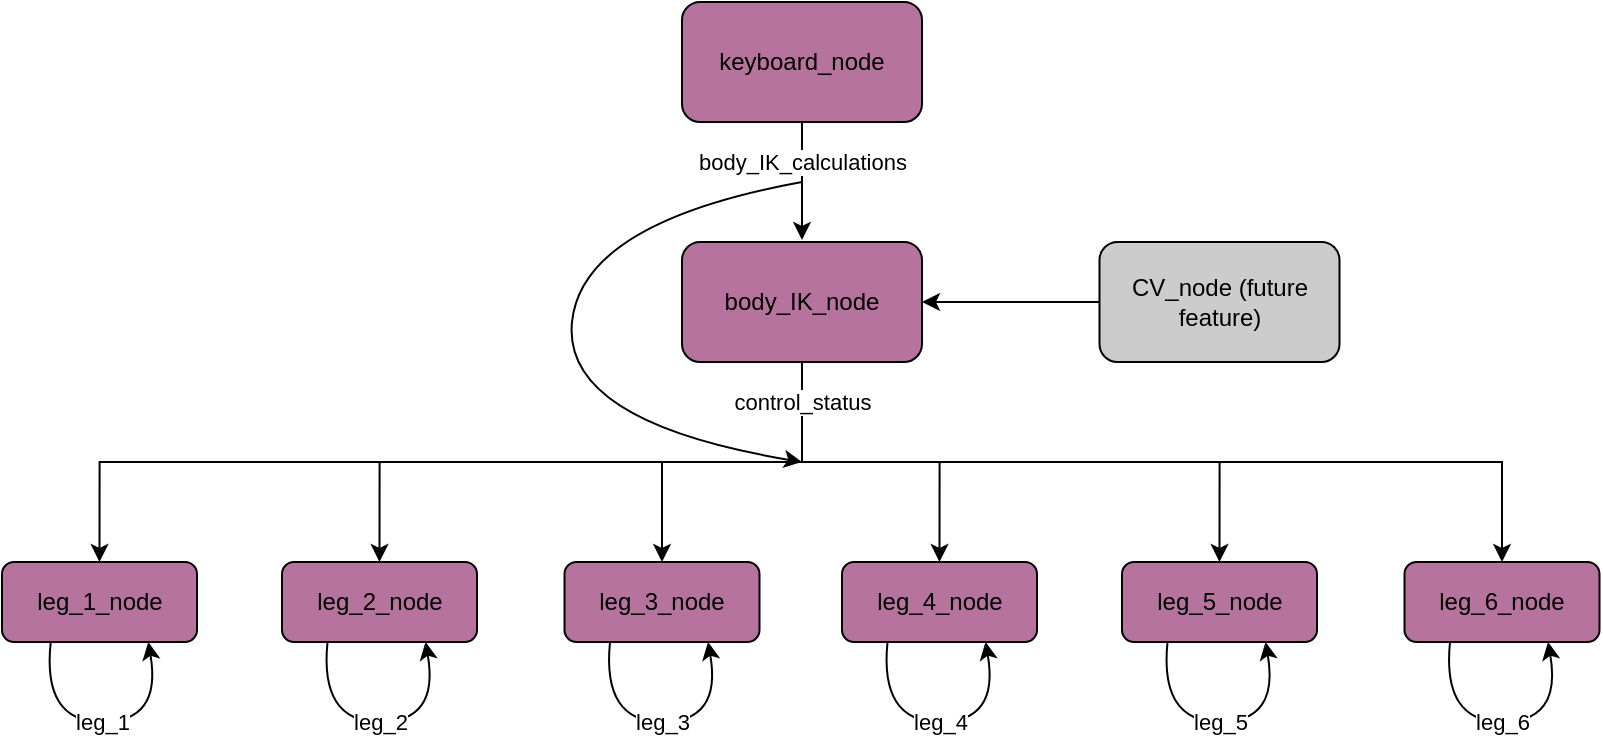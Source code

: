 <mxfile version="21.3.4" type="github">
  <diagram name="Strona-1" id="4Xbm-37L4mwFBQj9XzH_">
    <mxGraphModel dx="1301" dy="631" grid="1" gridSize="10" guides="1" tooltips="1" connect="1" arrows="1" fold="1" page="1" pageScale="1" pageWidth="827" pageHeight="1169" math="0" shadow="0">
      <root>
        <mxCell id="0" />
        <mxCell id="1" parent="0" />
        <mxCell id="R5YZa_4t7FbfqmxguwtJ-12" style="edgeStyle=orthogonalEdgeStyle;rounded=0;orthogonalLoop=1;jettySize=auto;html=1;entryX=0.5;entryY=0;entryDx=0;entryDy=0;" edge="1" parent="1" source="R5YZa_4t7FbfqmxguwtJ-1" target="R5YZa_4t7FbfqmxguwtJ-6">
          <mxGeometry relative="1" as="geometry" />
        </mxCell>
        <mxCell id="R5YZa_4t7FbfqmxguwtJ-13" style="edgeStyle=orthogonalEdgeStyle;rounded=0;orthogonalLoop=1;jettySize=auto;html=1;exitX=0.5;exitY=1;exitDx=0;exitDy=0;entryX=0.5;entryY=0;entryDx=0;entryDy=0;" edge="1" parent="1" source="R5YZa_4t7FbfqmxguwtJ-1" target="R5YZa_4t7FbfqmxguwtJ-11">
          <mxGeometry relative="1" as="geometry" />
        </mxCell>
        <mxCell id="R5YZa_4t7FbfqmxguwtJ-14" style="edgeStyle=orthogonalEdgeStyle;rounded=0;orthogonalLoop=1;jettySize=auto;html=1;exitX=0.5;exitY=1;exitDx=0;exitDy=0;entryX=0.5;entryY=0;entryDx=0;entryDy=0;" edge="1" parent="1" source="R5YZa_4t7FbfqmxguwtJ-1" target="R5YZa_4t7FbfqmxguwtJ-10">
          <mxGeometry relative="1" as="geometry" />
        </mxCell>
        <mxCell id="R5YZa_4t7FbfqmxguwtJ-15" style="edgeStyle=orthogonalEdgeStyle;rounded=0;orthogonalLoop=1;jettySize=auto;html=1;exitX=0.5;exitY=1;exitDx=0;exitDy=0;entryX=0.5;entryY=0;entryDx=0;entryDy=0;" edge="1" parent="1" source="R5YZa_4t7FbfqmxguwtJ-1" target="R5YZa_4t7FbfqmxguwtJ-9">
          <mxGeometry relative="1" as="geometry" />
        </mxCell>
        <mxCell id="R5YZa_4t7FbfqmxguwtJ-16" style="edgeStyle=orthogonalEdgeStyle;rounded=0;orthogonalLoop=1;jettySize=auto;html=1;exitX=0.5;exitY=1;exitDx=0;exitDy=0;entryX=0.5;entryY=0;entryDx=0;entryDy=0;" edge="1" parent="1" source="R5YZa_4t7FbfqmxguwtJ-1" target="R5YZa_4t7FbfqmxguwtJ-7">
          <mxGeometry relative="1" as="geometry" />
        </mxCell>
        <mxCell id="R5YZa_4t7FbfqmxguwtJ-17" style="edgeStyle=orthogonalEdgeStyle;rounded=0;orthogonalLoop=1;jettySize=auto;html=1;exitX=0.5;exitY=1;exitDx=0;exitDy=0;entryX=0.5;entryY=0;entryDx=0;entryDy=0;" edge="1" parent="1" source="R5YZa_4t7FbfqmxguwtJ-1" target="R5YZa_4t7FbfqmxguwtJ-8">
          <mxGeometry relative="1" as="geometry" />
        </mxCell>
        <mxCell id="R5YZa_4t7FbfqmxguwtJ-19" value="control_status" style="edgeLabel;html=1;align=center;verticalAlign=middle;resizable=0;points=[];" vertex="1" connectable="0" parent="R5YZa_4t7FbfqmxguwtJ-17">
          <mxGeometry x="-0.943" y="2" relative="1" as="geometry">
            <mxPoint x="-2" y="7" as="offset" />
          </mxGeometry>
        </mxCell>
        <mxCell id="R5YZa_4t7FbfqmxguwtJ-1" value="body_IK_node" style="rounded=1;whiteSpace=wrap;html=1;fillColor=#B5739D;" vertex="1" parent="1">
          <mxGeometry x="360" y="300" width="120" height="60" as="geometry" />
        </mxCell>
        <mxCell id="R5YZa_4t7FbfqmxguwtJ-3" value="body_IK_calculations" style="edgeStyle=orthogonalEdgeStyle;rounded=0;orthogonalLoop=1;jettySize=auto;html=1;" edge="1" parent="1">
          <mxGeometry x="-0.3" relative="1" as="geometry">
            <mxPoint x="420" y="239.0" as="sourcePoint" />
            <mxPoint x="420" y="299.0" as="targetPoint" />
            <mxPoint as="offset" />
          </mxGeometry>
        </mxCell>
        <mxCell id="R5YZa_4t7FbfqmxguwtJ-2" value="keyboard_node" style="rounded=1;whiteSpace=wrap;html=1;fillColor=#B5739D;" vertex="1" parent="1">
          <mxGeometry x="360" y="180" width="120" height="60" as="geometry" />
        </mxCell>
        <mxCell id="R5YZa_4t7FbfqmxguwtJ-6" value="leg_3_node" style="rounded=1;whiteSpace=wrap;html=1;fillColor=#B5739D;" vertex="1" parent="1">
          <mxGeometry x="301.25" y="460" width="97.5" height="40" as="geometry" />
        </mxCell>
        <mxCell id="R5YZa_4t7FbfqmxguwtJ-7" value="leg_2_node" style="rounded=1;whiteSpace=wrap;html=1;fillColor=#B5739D;" vertex="1" parent="1">
          <mxGeometry x="160" y="460" width="97.5" height="40" as="geometry" />
        </mxCell>
        <mxCell id="R5YZa_4t7FbfqmxguwtJ-8" value="leg_1_node&lt;br&gt;" style="rounded=1;whiteSpace=wrap;html=1;fillColor=#B5739D;" vertex="1" parent="1">
          <mxGeometry x="20" y="460" width="97.5" height="40" as="geometry" />
        </mxCell>
        <mxCell id="R5YZa_4t7FbfqmxguwtJ-9" value="leg_6_node" style="rounded=1;whiteSpace=wrap;html=1;fillColor=#B5739D;" vertex="1" parent="1">
          <mxGeometry x="721.25" y="460" width="97.5" height="40" as="geometry" />
        </mxCell>
        <mxCell id="R5YZa_4t7FbfqmxguwtJ-10" value="leg_5_node" style="rounded=1;whiteSpace=wrap;html=1;fillColor=#B5739D;" vertex="1" parent="1">
          <mxGeometry x="580" y="460" width="97.5" height="40" as="geometry" />
        </mxCell>
        <mxCell id="R5YZa_4t7FbfqmxguwtJ-11" value="leg_4_node" style="rounded=1;whiteSpace=wrap;html=1;fillColor=#B5739D;" vertex="1" parent="1">
          <mxGeometry x="440" y="460" width="97.5" height="40" as="geometry" />
        </mxCell>
        <mxCell id="R5YZa_4t7FbfqmxguwtJ-20" value="leg_1" style="curved=1;endArrow=classic;html=1;rounded=0;exitX=0.25;exitY=1;exitDx=0;exitDy=0;entryX=0.75;entryY=1;entryDx=0;entryDy=0;" edge="1" parent="1" source="R5YZa_4t7FbfqmxguwtJ-8" target="R5YZa_4t7FbfqmxguwtJ-8">
          <mxGeometry width="50" height="50" relative="1" as="geometry">
            <mxPoint x="100" y="570" as="sourcePoint" />
            <mxPoint x="150" y="520" as="targetPoint" />
            <Array as="points">
              <mxPoint x="40" y="540" />
              <mxPoint x="100" y="540" />
            </Array>
          </mxGeometry>
        </mxCell>
        <mxCell id="R5YZa_4t7FbfqmxguwtJ-22" value="" style="curved=1;endArrow=classic;html=1;rounded=0;" edge="1" parent="1">
          <mxGeometry width="50" height="50" relative="1" as="geometry">
            <mxPoint x="420" y="270" as="sourcePoint" />
            <mxPoint x="420" y="410" as="targetPoint" />
            <Array as="points">
              <mxPoint x="310" y="290" />
              <mxPoint x="300" y="390" />
            </Array>
          </mxGeometry>
        </mxCell>
        <mxCell id="R5YZa_4t7FbfqmxguwtJ-24" value="leg_2" style="curved=1;endArrow=classic;html=1;rounded=0;exitX=0.25;exitY=1;exitDx=0;exitDy=0;entryX=0.75;entryY=1;entryDx=0;entryDy=0;" edge="1" parent="1">
          <mxGeometry width="50" height="50" relative="1" as="geometry">
            <mxPoint x="182.75" y="500" as="sourcePoint" />
            <mxPoint x="231.75" y="500" as="targetPoint" />
            <Array as="points">
              <mxPoint x="178.75" y="540" />
              <mxPoint x="238.75" y="540" />
            </Array>
          </mxGeometry>
        </mxCell>
        <mxCell id="R5YZa_4t7FbfqmxguwtJ-25" value="leg_3" style="curved=1;endArrow=classic;html=1;rounded=0;exitX=0.25;exitY=1;exitDx=0;exitDy=0;entryX=0.75;entryY=1;entryDx=0;entryDy=0;" edge="1" parent="1">
          <mxGeometry width="50" height="50" relative="1" as="geometry">
            <mxPoint x="324" y="500" as="sourcePoint" />
            <mxPoint x="373" y="500" as="targetPoint" />
            <Array as="points">
              <mxPoint x="320" y="540" />
              <mxPoint x="380" y="540" />
            </Array>
          </mxGeometry>
        </mxCell>
        <mxCell id="R5YZa_4t7FbfqmxguwtJ-26" value="leg_4" style="curved=1;endArrow=classic;html=1;rounded=0;exitX=0.25;exitY=1;exitDx=0;exitDy=0;entryX=0.75;entryY=1;entryDx=0;entryDy=0;" edge="1" parent="1">
          <mxGeometry width="50" height="50" relative="1" as="geometry">
            <mxPoint x="462.75" y="500" as="sourcePoint" />
            <mxPoint x="511.75" y="500" as="targetPoint" />
            <Array as="points">
              <mxPoint x="458.75" y="540" />
              <mxPoint x="518.75" y="540" />
            </Array>
          </mxGeometry>
        </mxCell>
        <mxCell id="R5YZa_4t7FbfqmxguwtJ-27" value="leg_5" style="curved=1;endArrow=classic;html=1;rounded=0;exitX=0.25;exitY=1;exitDx=0;exitDy=0;entryX=0.75;entryY=1;entryDx=0;entryDy=0;" edge="1" parent="1">
          <mxGeometry width="50" height="50" relative="1" as="geometry">
            <mxPoint x="602.75" y="500" as="sourcePoint" />
            <mxPoint x="651.75" y="500" as="targetPoint" />
            <Array as="points">
              <mxPoint x="598.75" y="540" />
              <mxPoint x="658.75" y="540" />
            </Array>
          </mxGeometry>
        </mxCell>
        <mxCell id="R5YZa_4t7FbfqmxguwtJ-28" value="leg_6" style="curved=1;endArrow=classic;html=1;rounded=0;exitX=0.25;exitY=1;exitDx=0;exitDy=0;entryX=0.75;entryY=1;entryDx=0;entryDy=0;" edge="1" parent="1">
          <mxGeometry width="50" height="50" relative="1" as="geometry">
            <mxPoint x="744" y="500" as="sourcePoint" />
            <mxPoint x="793" y="500" as="targetPoint" />
            <Array as="points">
              <mxPoint x="740" y="540" />
              <mxPoint x="800" y="540" />
            </Array>
          </mxGeometry>
        </mxCell>
        <mxCell id="R5YZa_4t7FbfqmxguwtJ-30" value="" style="edgeStyle=orthogonalEdgeStyle;rounded=0;orthogonalLoop=1;jettySize=auto;html=1;" edge="1" parent="1" source="R5YZa_4t7FbfqmxguwtJ-29" target="R5YZa_4t7FbfqmxguwtJ-1">
          <mxGeometry relative="1" as="geometry" />
        </mxCell>
        <mxCell id="R5YZa_4t7FbfqmxguwtJ-29" value="CV_node (future feature)" style="rounded=1;whiteSpace=wrap;html=1;fillColor=#CCCCCC;" vertex="1" parent="1">
          <mxGeometry x="568.75" y="300" width="120" height="60" as="geometry" />
        </mxCell>
      </root>
    </mxGraphModel>
  </diagram>
</mxfile>
